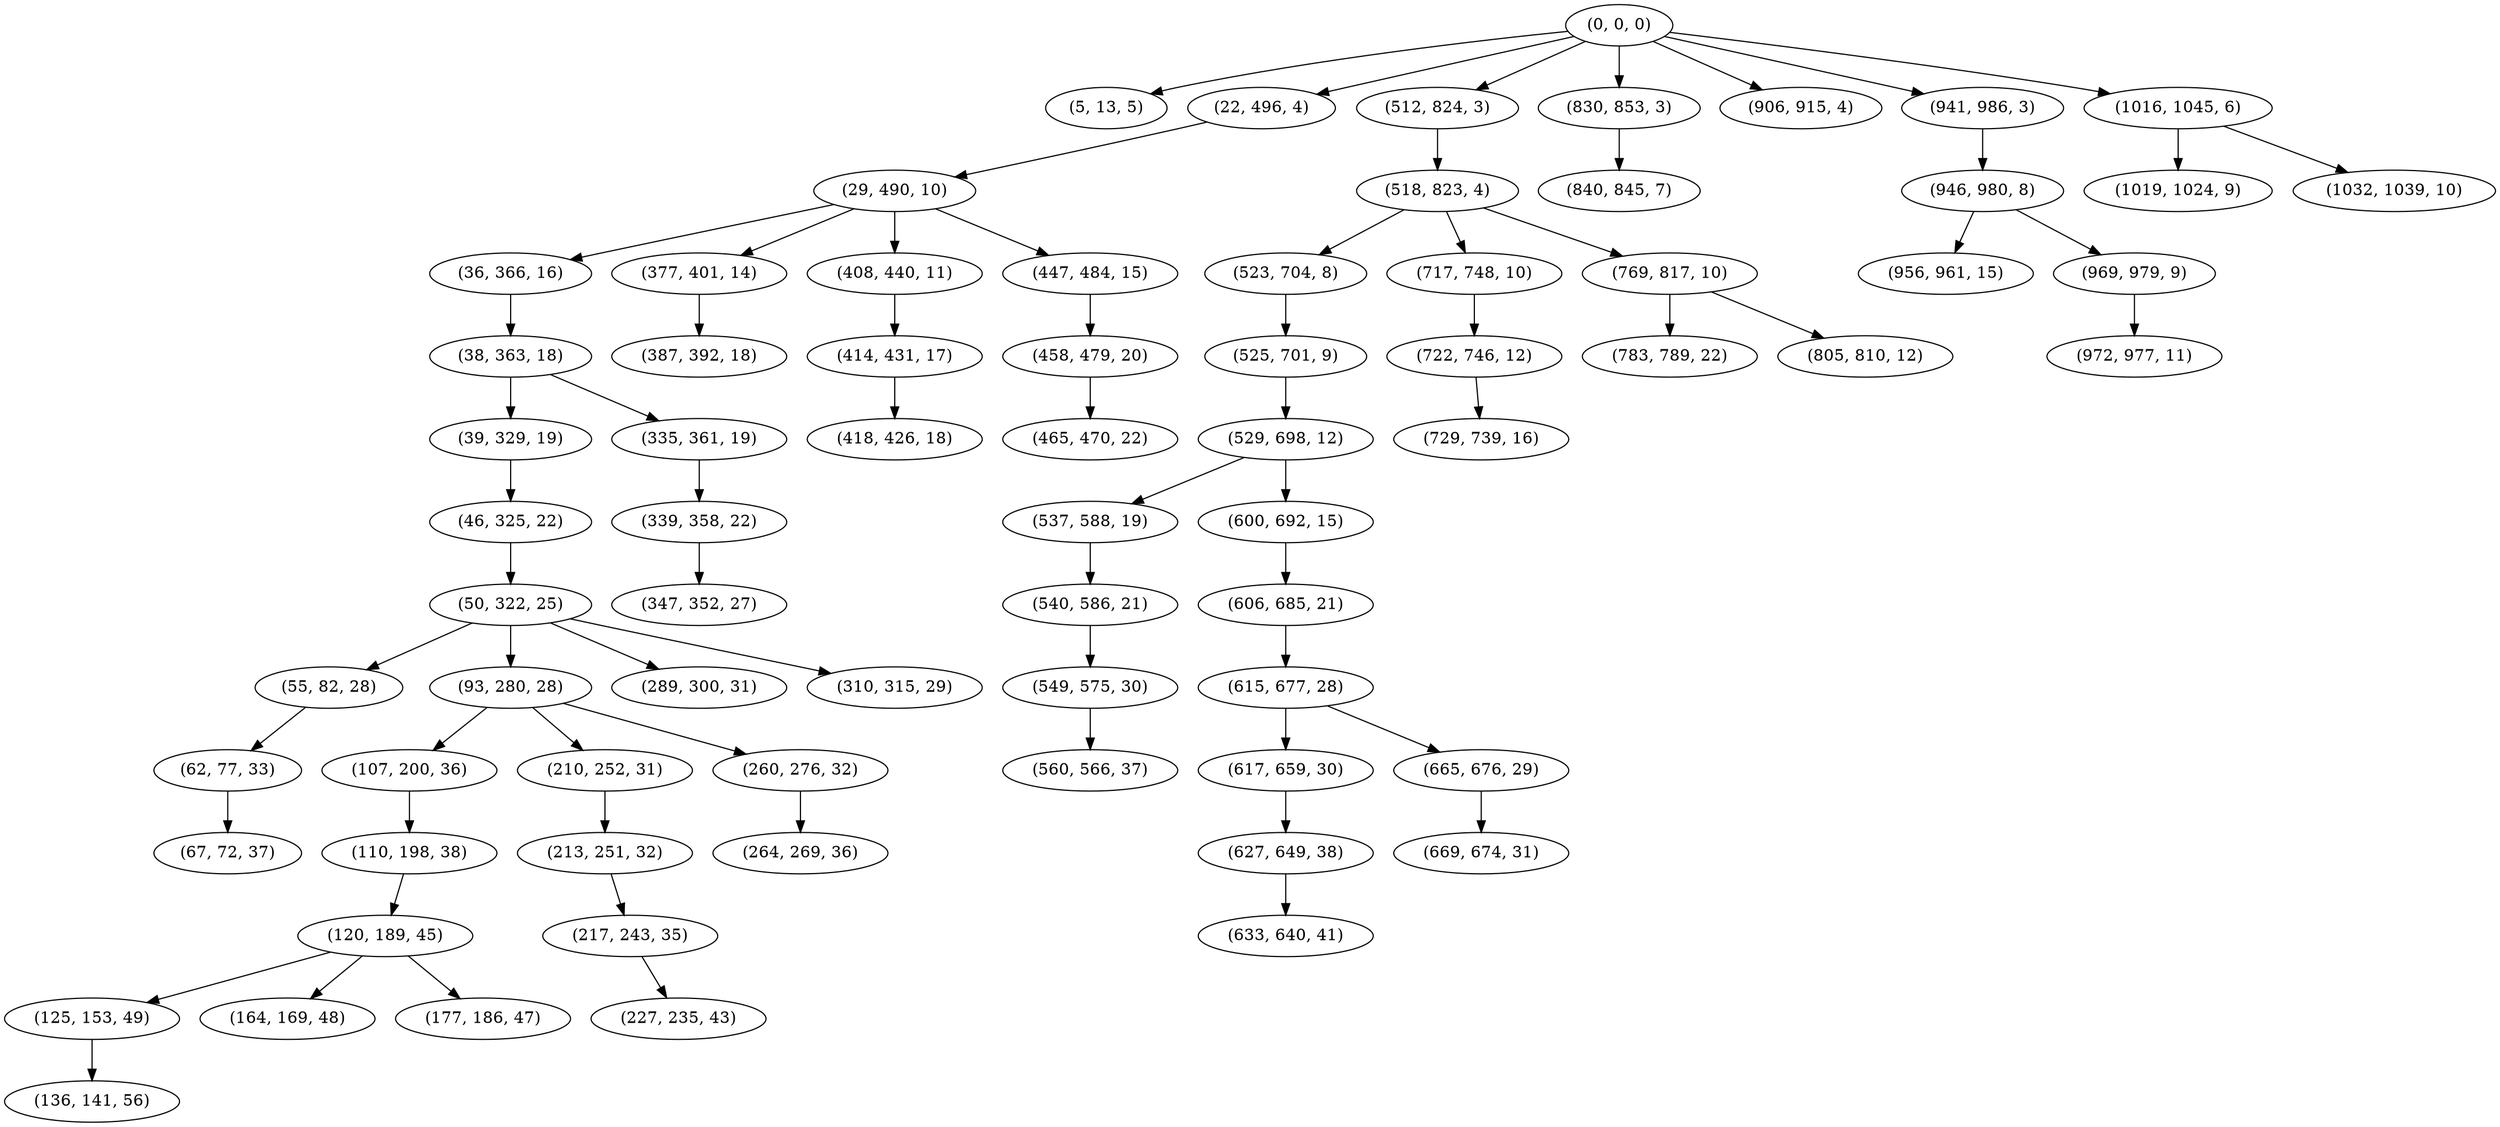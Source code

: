 digraph tree {
    "(0, 0, 0)";
    "(5, 13, 5)";
    "(22, 496, 4)";
    "(29, 490, 10)";
    "(36, 366, 16)";
    "(38, 363, 18)";
    "(39, 329, 19)";
    "(46, 325, 22)";
    "(50, 322, 25)";
    "(55, 82, 28)";
    "(62, 77, 33)";
    "(67, 72, 37)";
    "(93, 280, 28)";
    "(107, 200, 36)";
    "(110, 198, 38)";
    "(120, 189, 45)";
    "(125, 153, 49)";
    "(136, 141, 56)";
    "(164, 169, 48)";
    "(177, 186, 47)";
    "(210, 252, 31)";
    "(213, 251, 32)";
    "(217, 243, 35)";
    "(227, 235, 43)";
    "(260, 276, 32)";
    "(264, 269, 36)";
    "(289, 300, 31)";
    "(310, 315, 29)";
    "(335, 361, 19)";
    "(339, 358, 22)";
    "(347, 352, 27)";
    "(377, 401, 14)";
    "(387, 392, 18)";
    "(408, 440, 11)";
    "(414, 431, 17)";
    "(418, 426, 18)";
    "(447, 484, 15)";
    "(458, 479, 20)";
    "(465, 470, 22)";
    "(512, 824, 3)";
    "(518, 823, 4)";
    "(523, 704, 8)";
    "(525, 701, 9)";
    "(529, 698, 12)";
    "(537, 588, 19)";
    "(540, 586, 21)";
    "(549, 575, 30)";
    "(560, 566, 37)";
    "(600, 692, 15)";
    "(606, 685, 21)";
    "(615, 677, 28)";
    "(617, 659, 30)";
    "(627, 649, 38)";
    "(633, 640, 41)";
    "(665, 676, 29)";
    "(669, 674, 31)";
    "(717, 748, 10)";
    "(722, 746, 12)";
    "(729, 739, 16)";
    "(769, 817, 10)";
    "(783, 789, 22)";
    "(805, 810, 12)";
    "(830, 853, 3)";
    "(840, 845, 7)";
    "(906, 915, 4)";
    "(941, 986, 3)";
    "(946, 980, 8)";
    "(956, 961, 15)";
    "(969, 979, 9)";
    "(972, 977, 11)";
    "(1016, 1045, 6)";
    "(1019, 1024, 9)";
    "(1032, 1039, 10)";
    "(0, 0, 0)" -> "(5, 13, 5)";
    "(0, 0, 0)" -> "(22, 496, 4)";
    "(0, 0, 0)" -> "(512, 824, 3)";
    "(0, 0, 0)" -> "(830, 853, 3)";
    "(0, 0, 0)" -> "(906, 915, 4)";
    "(0, 0, 0)" -> "(941, 986, 3)";
    "(0, 0, 0)" -> "(1016, 1045, 6)";
    "(22, 496, 4)" -> "(29, 490, 10)";
    "(29, 490, 10)" -> "(36, 366, 16)";
    "(29, 490, 10)" -> "(377, 401, 14)";
    "(29, 490, 10)" -> "(408, 440, 11)";
    "(29, 490, 10)" -> "(447, 484, 15)";
    "(36, 366, 16)" -> "(38, 363, 18)";
    "(38, 363, 18)" -> "(39, 329, 19)";
    "(38, 363, 18)" -> "(335, 361, 19)";
    "(39, 329, 19)" -> "(46, 325, 22)";
    "(46, 325, 22)" -> "(50, 322, 25)";
    "(50, 322, 25)" -> "(55, 82, 28)";
    "(50, 322, 25)" -> "(93, 280, 28)";
    "(50, 322, 25)" -> "(289, 300, 31)";
    "(50, 322, 25)" -> "(310, 315, 29)";
    "(55, 82, 28)" -> "(62, 77, 33)";
    "(62, 77, 33)" -> "(67, 72, 37)";
    "(93, 280, 28)" -> "(107, 200, 36)";
    "(93, 280, 28)" -> "(210, 252, 31)";
    "(93, 280, 28)" -> "(260, 276, 32)";
    "(107, 200, 36)" -> "(110, 198, 38)";
    "(110, 198, 38)" -> "(120, 189, 45)";
    "(120, 189, 45)" -> "(125, 153, 49)";
    "(120, 189, 45)" -> "(164, 169, 48)";
    "(120, 189, 45)" -> "(177, 186, 47)";
    "(125, 153, 49)" -> "(136, 141, 56)";
    "(210, 252, 31)" -> "(213, 251, 32)";
    "(213, 251, 32)" -> "(217, 243, 35)";
    "(217, 243, 35)" -> "(227, 235, 43)";
    "(260, 276, 32)" -> "(264, 269, 36)";
    "(335, 361, 19)" -> "(339, 358, 22)";
    "(339, 358, 22)" -> "(347, 352, 27)";
    "(377, 401, 14)" -> "(387, 392, 18)";
    "(408, 440, 11)" -> "(414, 431, 17)";
    "(414, 431, 17)" -> "(418, 426, 18)";
    "(447, 484, 15)" -> "(458, 479, 20)";
    "(458, 479, 20)" -> "(465, 470, 22)";
    "(512, 824, 3)" -> "(518, 823, 4)";
    "(518, 823, 4)" -> "(523, 704, 8)";
    "(518, 823, 4)" -> "(717, 748, 10)";
    "(518, 823, 4)" -> "(769, 817, 10)";
    "(523, 704, 8)" -> "(525, 701, 9)";
    "(525, 701, 9)" -> "(529, 698, 12)";
    "(529, 698, 12)" -> "(537, 588, 19)";
    "(529, 698, 12)" -> "(600, 692, 15)";
    "(537, 588, 19)" -> "(540, 586, 21)";
    "(540, 586, 21)" -> "(549, 575, 30)";
    "(549, 575, 30)" -> "(560, 566, 37)";
    "(600, 692, 15)" -> "(606, 685, 21)";
    "(606, 685, 21)" -> "(615, 677, 28)";
    "(615, 677, 28)" -> "(617, 659, 30)";
    "(615, 677, 28)" -> "(665, 676, 29)";
    "(617, 659, 30)" -> "(627, 649, 38)";
    "(627, 649, 38)" -> "(633, 640, 41)";
    "(665, 676, 29)" -> "(669, 674, 31)";
    "(717, 748, 10)" -> "(722, 746, 12)";
    "(722, 746, 12)" -> "(729, 739, 16)";
    "(769, 817, 10)" -> "(783, 789, 22)";
    "(769, 817, 10)" -> "(805, 810, 12)";
    "(830, 853, 3)" -> "(840, 845, 7)";
    "(941, 986, 3)" -> "(946, 980, 8)";
    "(946, 980, 8)" -> "(956, 961, 15)";
    "(946, 980, 8)" -> "(969, 979, 9)";
    "(969, 979, 9)" -> "(972, 977, 11)";
    "(1016, 1045, 6)" -> "(1019, 1024, 9)";
    "(1016, 1045, 6)" -> "(1032, 1039, 10)";
}

